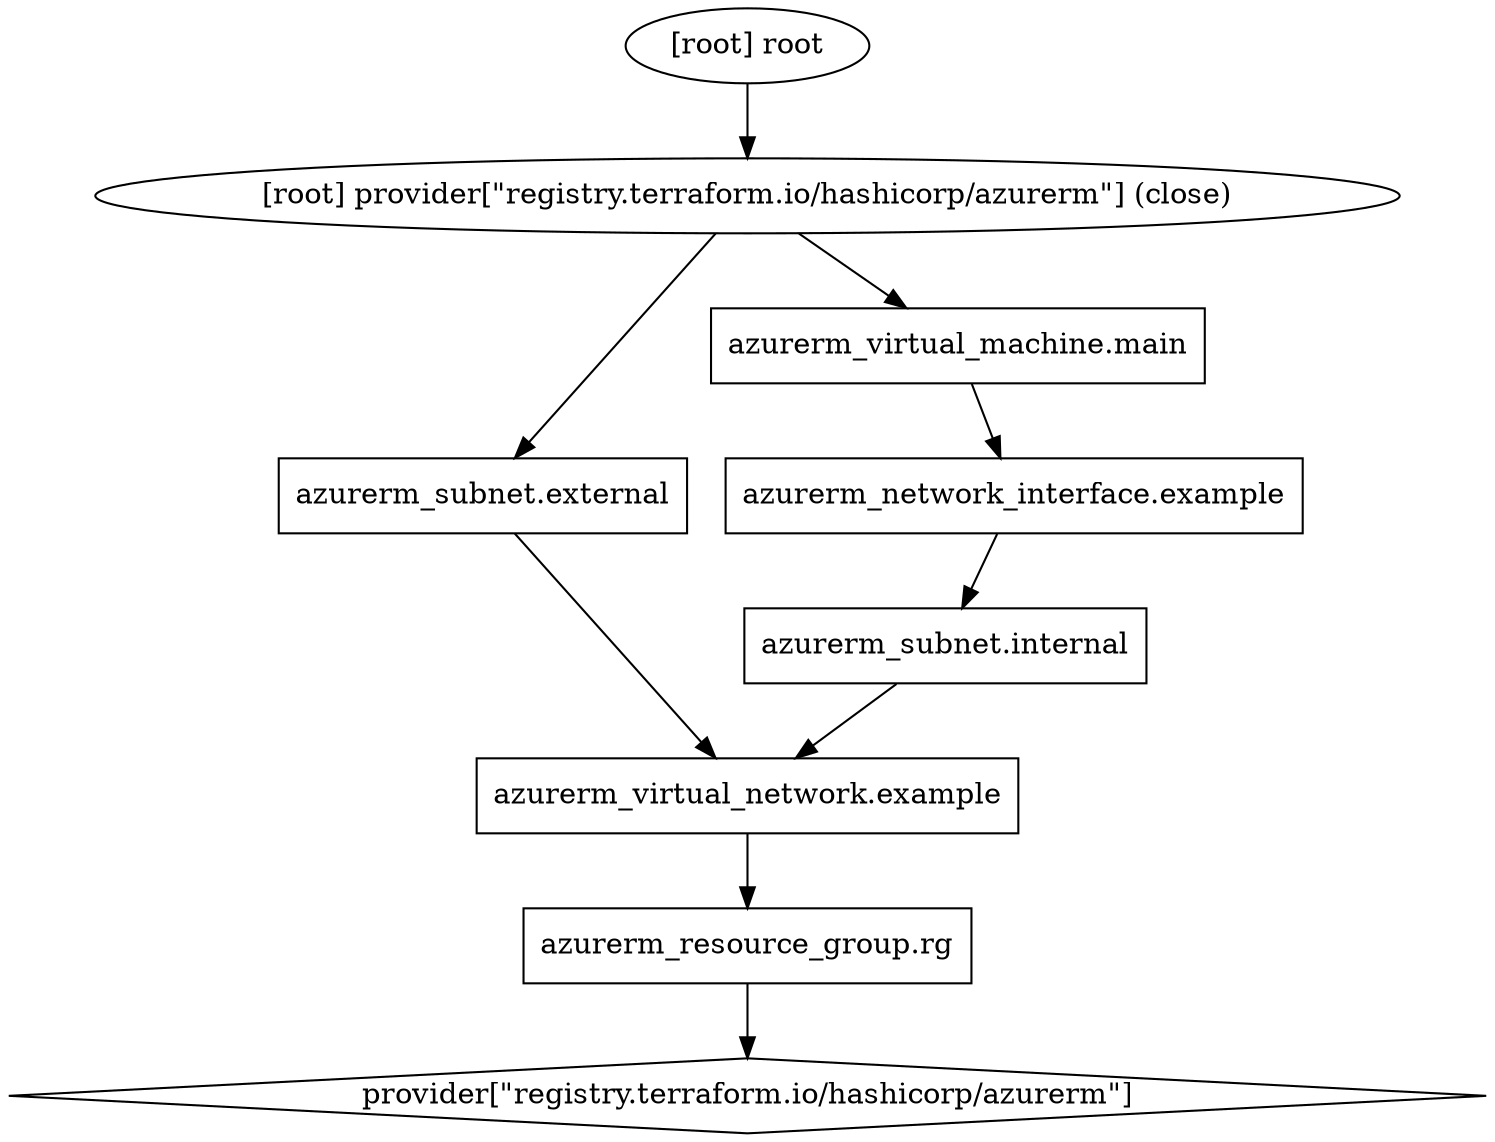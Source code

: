digraph {
	compound = "true"
	newrank = "true"
	subgraph "root" {
		"[root] azurerm_network_interface.example (expand)" [label = "azurerm_network_interface.example", shape = "box"]
		"[root] azurerm_resource_group.rg (expand)" [label = "azurerm_resource_group.rg", shape = "box"]
		"[root] azurerm_subnet.external (expand)" [label = "azurerm_subnet.external", shape = "box"]
		"[root] azurerm_subnet.internal (expand)" [label = "azurerm_subnet.internal", shape = "box"]
		"[root] azurerm_virtual_machine.main (expand)" [label = "azurerm_virtual_machine.main", shape = "box"]
		"[root] azurerm_virtual_network.example (expand)" [label = "azurerm_virtual_network.example", shape = "box"]
		"[root] provider[\"registry.terraform.io/hashicorp/azurerm\"]" [label = "provider[\"registry.terraform.io/hashicorp/azurerm\"]", shape = "diamond"]
		"[root] azurerm_network_interface.example (expand)" -> "[root] azurerm_subnet.internal (expand)"
		"[root] azurerm_resource_group.rg (expand)" -> "[root] provider[\"registry.terraform.io/hashicorp/azurerm\"]"
		"[root] azurerm_subnet.external (expand)" -> "[root] azurerm_virtual_network.example (expand)"
		"[root] azurerm_subnet.internal (expand)" -> "[root] azurerm_virtual_network.example (expand)"
		"[root] azurerm_virtual_machine.main (expand)" -> "[root] azurerm_network_interface.example (expand)"
		"[root] azurerm_virtual_network.example (expand)" -> "[root] azurerm_resource_group.rg (expand)"
		"[root] provider[\"registry.terraform.io/hashicorp/azurerm\"] (close)" -> "[root] azurerm_subnet.external (expand)"
		"[root] provider[\"registry.terraform.io/hashicorp/azurerm\"] (close)" -> "[root] azurerm_virtual_machine.main (expand)"
		"[root] root" -> "[root] provider[\"registry.terraform.io/hashicorp/azurerm\"] (close)"
	}
}


